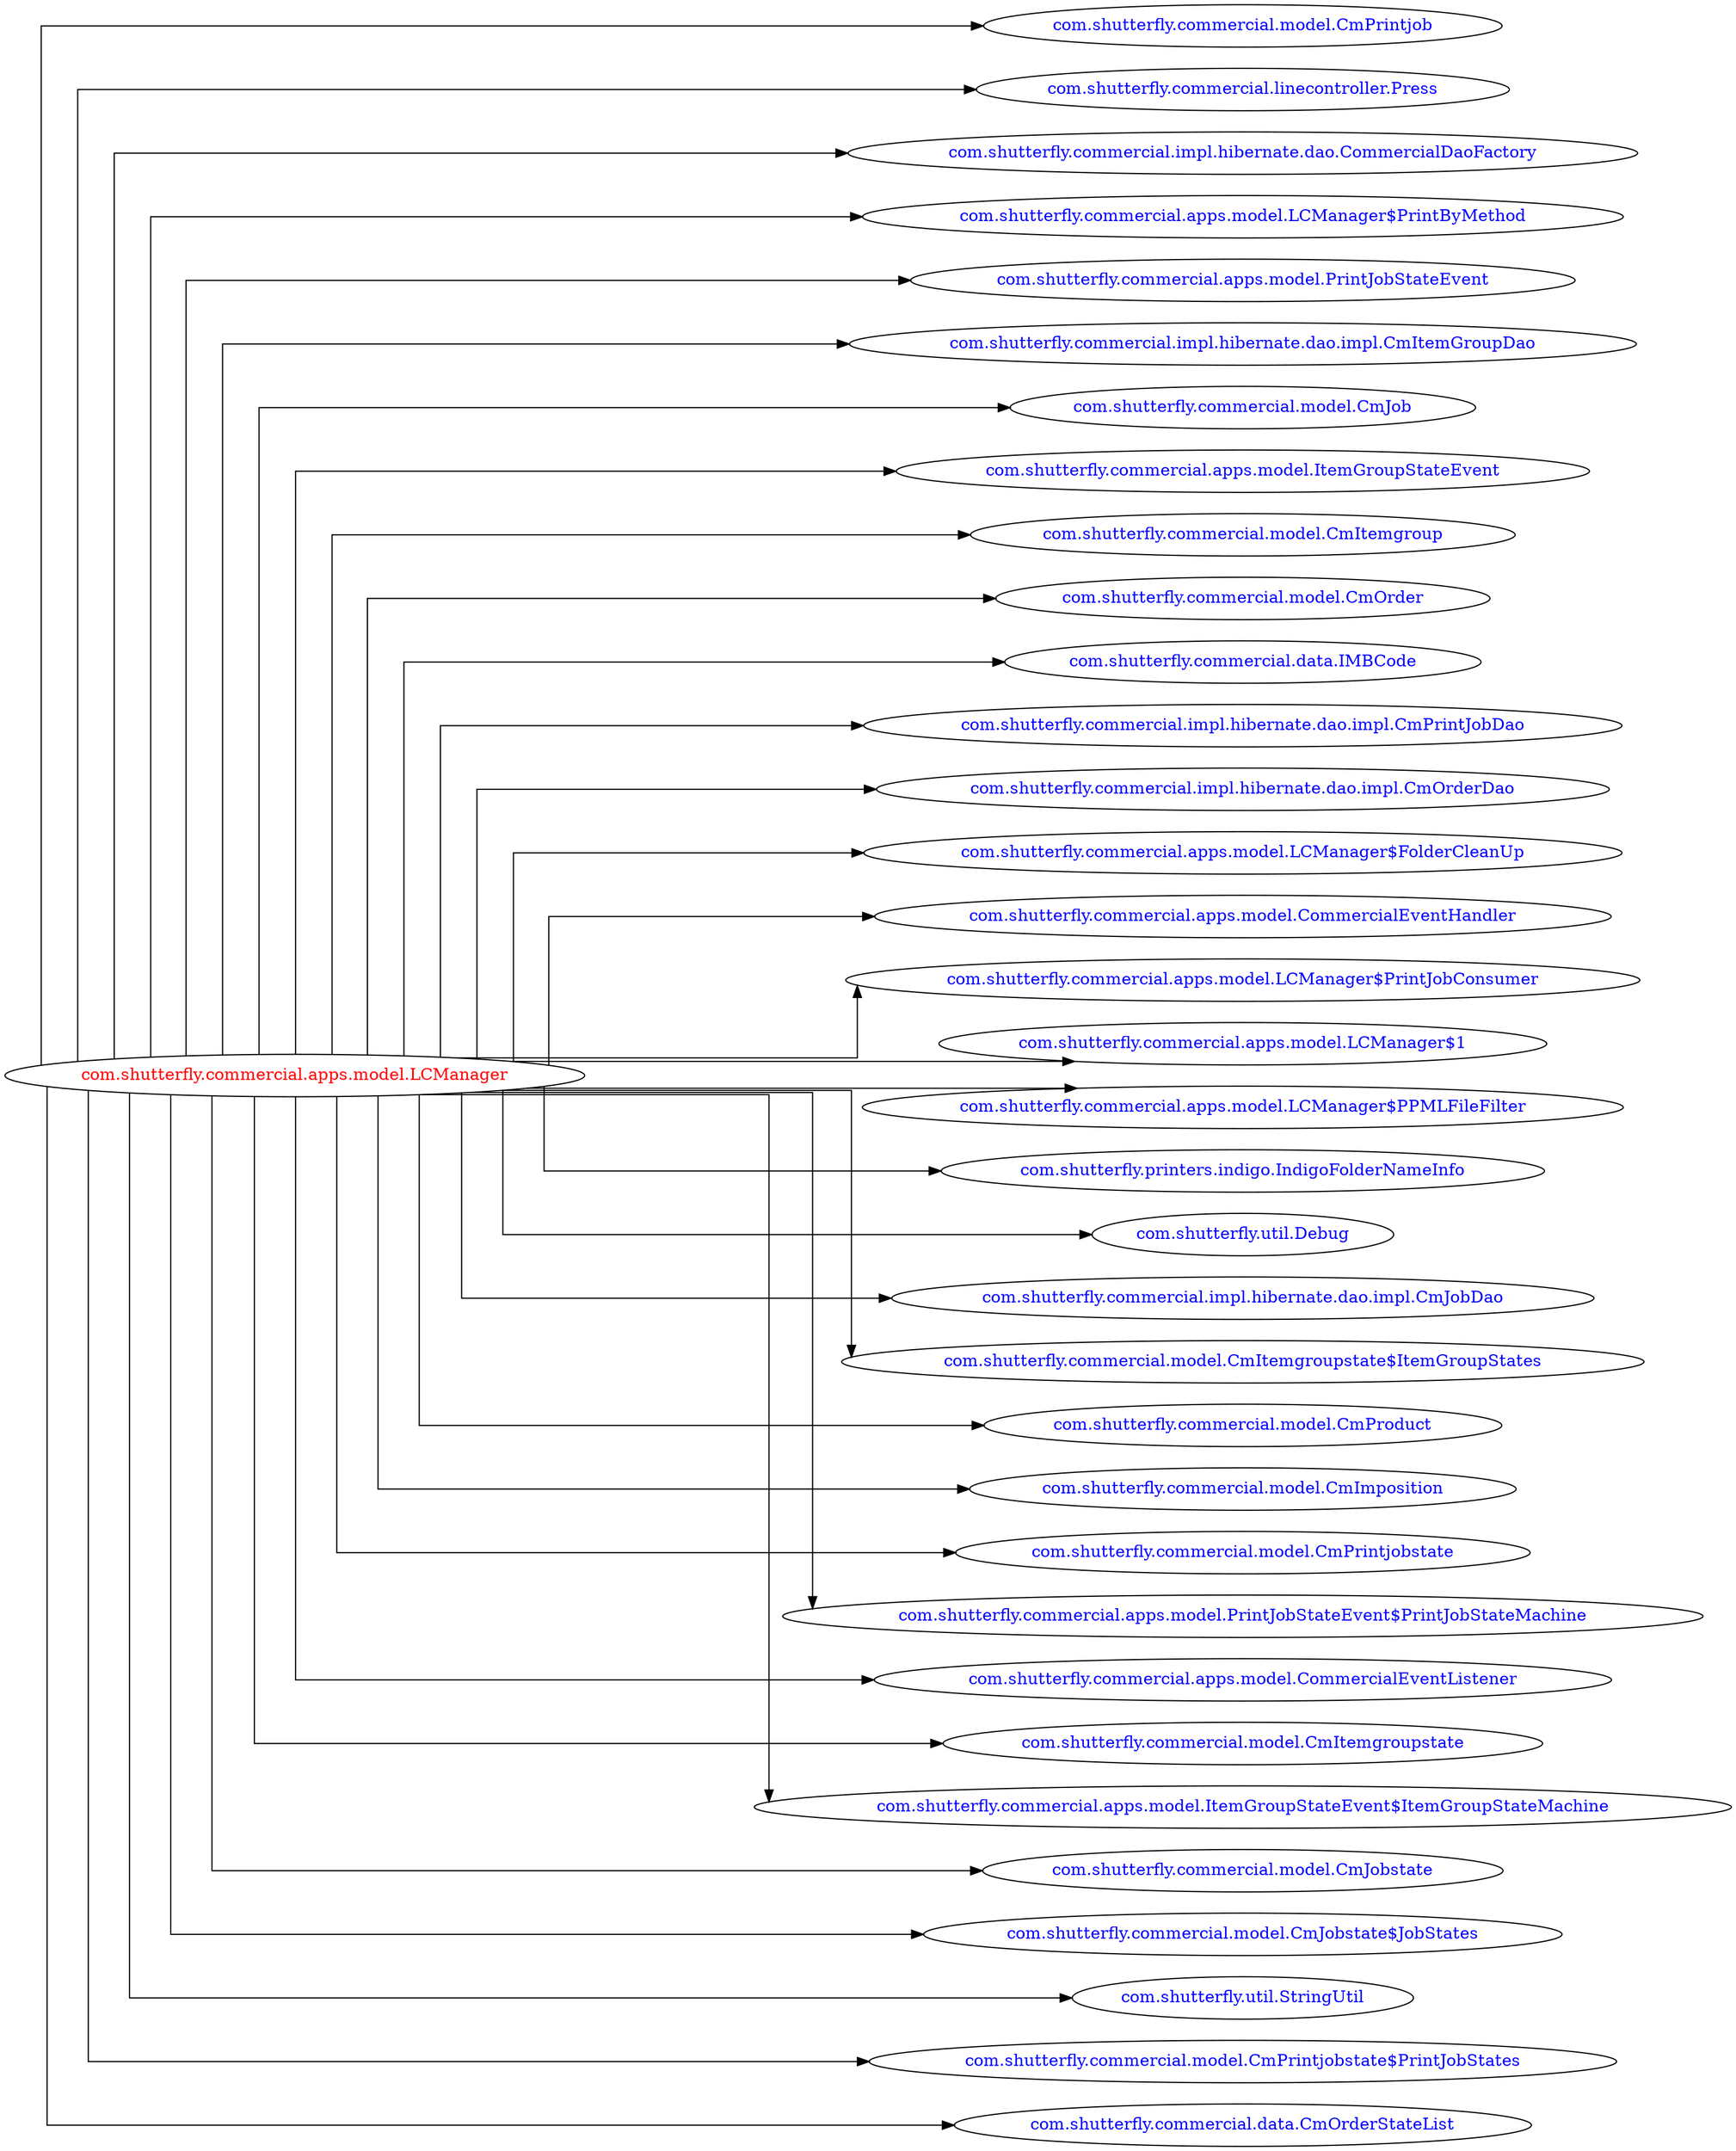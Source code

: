 digraph dependencyGraph {
 concentrate=true;
 ranksep="2.0";
 rankdir="LR"; 
 splines="ortho";
"com.shutterfly.commercial.apps.model.LCManager" [fontcolor="red"];
"com.shutterfly.commercial.model.CmPrintjob" [ fontcolor="blue" ];
"com.shutterfly.commercial.apps.model.LCManager"->"com.shutterfly.commercial.model.CmPrintjob";
"com.shutterfly.commercial.linecontroller.Press" [ fontcolor="blue" ];
"com.shutterfly.commercial.apps.model.LCManager"->"com.shutterfly.commercial.linecontroller.Press";
"com.shutterfly.commercial.impl.hibernate.dao.CommercialDaoFactory" [ fontcolor="blue" ];
"com.shutterfly.commercial.apps.model.LCManager"->"com.shutterfly.commercial.impl.hibernate.dao.CommercialDaoFactory";
"com.shutterfly.commercial.apps.model.LCManager$PrintByMethod" [ fontcolor="blue" ];
"com.shutterfly.commercial.apps.model.LCManager"->"com.shutterfly.commercial.apps.model.LCManager$PrintByMethod";
"com.shutterfly.commercial.apps.model.PrintJobStateEvent" [ fontcolor="blue" ];
"com.shutterfly.commercial.apps.model.LCManager"->"com.shutterfly.commercial.apps.model.PrintJobStateEvent";
"com.shutterfly.commercial.impl.hibernate.dao.impl.CmItemGroupDao" [ fontcolor="blue" ];
"com.shutterfly.commercial.apps.model.LCManager"->"com.shutterfly.commercial.impl.hibernate.dao.impl.CmItemGroupDao";
"com.shutterfly.commercial.model.CmJob" [ fontcolor="blue" ];
"com.shutterfly.commercial.apps.model.LCManager"->"com.shutterfly.commercial.model.CmJob";
"com.shutterfly.commercial.apps.model.ItemGroupStateEvent" [ fontcolor="blue" ];
"com.shutterfly.commercial.apps.model.LCManager"->"com.shutterfly.commercial.apps.model.ItemGroupStateEvent";
"com.shutterfly.commercial.model.CmItemgroup" [ fontcolor="blue" ];
"com.shutterfly.commercial.apps.model.LCManager"->"com.shutterfly.commercial.model.CmItemgroup";
"com.shutterfly.commercial.model.CmOrder" [ fontcolor="blue" ];
"com.shutterfly.commercial.apps.model.LCManager"->"com.shutterfly.commercial.model.CmOrder";
"com.shutterfly.commercial.data.IMBCode" [ fontcolor="blue" ];
"com.shutterfly.commercial.apps.model.LCManager"->"com.shutterfly.commercial.data.IMBCode";
"com.shutterfly.commercial.impl.hibernate.dao.impl.CmPrintJobDao" [ fontcolor="blue" ];
"com.shutterfly.commercial.apps.model.LCManager"->"com.shutterfly.commercial.impl.hibernate.dao.impl.CmPrintJobDao";
"com.shutterfly.commercial.impl.hibernate.dao.impl.CmOrderDao" [ fontcolor="blue" ];
"com.shutterfly.commercial.apps.model.LCManager"->"com.shutterfly.commercial.impl.hibernate.dao.impl.CmOrderDao";
"com.shutterfly.commercial.apps.model.LCManager$FolderCleanUp" [ fontcolor="blue" ];
"com.shutterfly.commercial.apps.model.LCManager"->"com.shutterfly.commercial.apps.model.LCManager$FolderCleanUp";
"com.shutterfly.commercial.apps.model.CommercialEventHandler" [ fontcolor="blue" ];
"com.shutterfly.commercial.apps.model.LCManager"->"com.shutterfly.commercial.apps.model.CommercialEventHandler";
"com.shutterfly.commercial.apps.model.LCManager$PrintJobConsumer" [ fontcolor="blue" ];
"com.shutterfly.commercial.apps.model.LCManager"->"com.shutterfly.commercial.apps.model.LCManager$PrintJobConsumer";
"com.shutterfly.commercial.apps.model.LCManager$1" [ fontcolor="blue" ];
"com.shutterfly.commercial.apps.model.LCManager"->"com.shutterfly.commercial.apps.model.LCManager$1";
"com.shutterfly.commercial.apps.model.LCManager$PPMLFileFilter" [ fontcolor="blue" ];
"com.shutterfly.commercial.apps.model.LCManager"->"com.shutterfly.commercial.apps.model.LCManager$PPMLFileFilter";
"com.shutterfly.printers.indigo.IndigoFolderNameInfo" [ fontcolor="blue" ];
"com.shutterfly.commercial.apps.model.LCManager"->"com.shutterfly.printers.indigo.IndigoFolderNameInfo";
"com.shutterfly.util.Debug" [ fontcolor="blue" ];
"com.shutterfly.commercial.apps.model.LCManager"->"com.shutterfly.util.Debug";
"com.shutterfly.commercial.impl.hibernate.dao.impl.CmJobDao" [ fontcolor="blue" ];
"com.shutterfly.commercial.apps.model.LCManager"->"com.shutterfly.commercial.impl.hibernate.dao.impl.CmJobDao";
"com.shutterfly.commercial.model.CmItemgroupstate$ItemGroupStates" [ fontcolor="blue" ];
"com.shutterfly.commercial.apps.model.LCManager"->"com.shutterfly.commercial.model.CmItemgroupstate$ItemGroupStates";
"com.shutterfly.commercial.model.CmProduct" [ fontcolor="blue" ];
"com.shutterfly.commercial.apps.model.LCManager"->"com.shutterfly.commercial.model.CmProduct";
"com.shutterfly.commercial.model.CmImposition" [ fontcolor="blue" ];
"com.shutterfly.commercial.apps.model.LCManager"->"com.shutterfly.commercial.model.CmImposition";
"com.shutterfly.commercial.model.CmPrintjobstate" [ fontcolor="blue" ];
"com.shutterfly.commercial.apps.model.LCManager"->"com.shutterfly.commercial.model.CmPrintjobstate";
"com.shutterfly.commercial.apps.model.PrintJobStateEvent$PrintJobStateMachine" [ fontcolor="blue" ];
"com.shutterfly.commercial.apps.model.LCManager"->"com.shutterfly.commercial.apps.model.PrintJobStateEvent$PrintJobStateMachine";
"com.shutterfly.commercial.apps.model.CommercialEventListener" [ fontcolor="blue" ];
"com.shutterfly.commercial.apps.model.LCManager"->"com.shutterfly.commercial.apps.model.CommercialEventListener";
"com.shutterfly.commercial.model.CmItemgroupstate" [ fontcolor="blue" ];
"com.shutterfly.commercial.apps.model.LCManager"->"com.shutterfly.commercial.model.CmItemgroupstate";
"com.shutterfly.commercial.apps.model.ItemGroupStateEvent$ItemGroupStateMachine" [ fontcolor="blue" ];
"com.shutterfly.commercial.apps.model.LCManager"->"com.shutterfly.commercial.apps.model.ItemGroupStateEvent$ItemGroupStateMachine";
"com.shutterfly.commercial.model.CmJobstate" [ fontcolor="blue" ];
"com.shutterfly.commercial.apps.model.LCManager"->"com.shutterfly.commercial.model.CmJobstate";
"com.shutterfly.commercial.model.CmJobstate$JobStates" [ fontcolor="blue" ];
"com.shutterfly.commercial.apps.model.LCManager"->"com.shutterfly.commercial.model.CmJobstate$JobStates";
"com.shutterfly.util.StringUtil" [ fontcolor="blue" ];
"com.shutterfly.commercial.apps.model.LCManager"->"com.shutterfly.util.StringUtil";
"com.shutterfly.commercial.model.CmPrintjobstate$PrintJobStates" [ fontcolor="blue" ];
"com.shutterfly.commercial.apps.model.LCManager"->"com.shutterfly.commercial.model.CmPrintjobstate$PrintJobStates";
"com.shutterfly.commercial.data.CmOrderStateList" [ fontcolor="blue" ];
"com.shutterfly.commercial.apps.model.LCManager"->"com.shutterfly.commercial.data.CmOrderStateList";
}